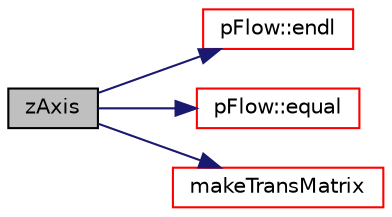 digraph "zAxis"
{
 // LATEX_PDF_SIZE
  edge [fontname="Helvetica",fontsize="10",labelfontname="Helvetica",labelfontsize="10"];
  node [fontname="Helvetica",fontsize="10",shape=record];
  rankdir="LR";
  Node1 [label="zAxis",height=0.2,width=0.4,color="black", fillcolor="grey75", style="filled", fontcolor="black",tooltip=" "];
  Node1 -> Node2 [color="midnightblue",fontsize="10",style="solid",fontname="Helvetica"];
  Node2 [label="pFlow::endl",height=0.2,width=0.4,color="red", fillcolor="white", style="filled",URL="$namespacepFlow.html#aba8f0c455a3fdb4b05ad33a25b13b189",tooltip="Add newline and flush stream."];
  Node1 -> Node4 [color="midnightblue",fontsize="10",style="solid",fontname="Helvetica"];
  Node4 [label="pFlow::equal",height=0.2,width=0.4,color="red", fillcolor="white", style="filled",URL="$namespacepFlow.html#ac51b1f978c0296b63a19e0033906c25c",tooltip=" "];
  Node1 -> Node7 [color="midnightblue",fontsize="10",style="solid",fontname="Helvetica"];
  Node7 [label="makeTransMatrix",height=0.2,width=0.4,color="red", fillcolor="white", style="filled",URL="$classpFlow_1_1zAxis.html#a9864d76553754290cf52eeae03a1c491",tooltip=" "];
}
